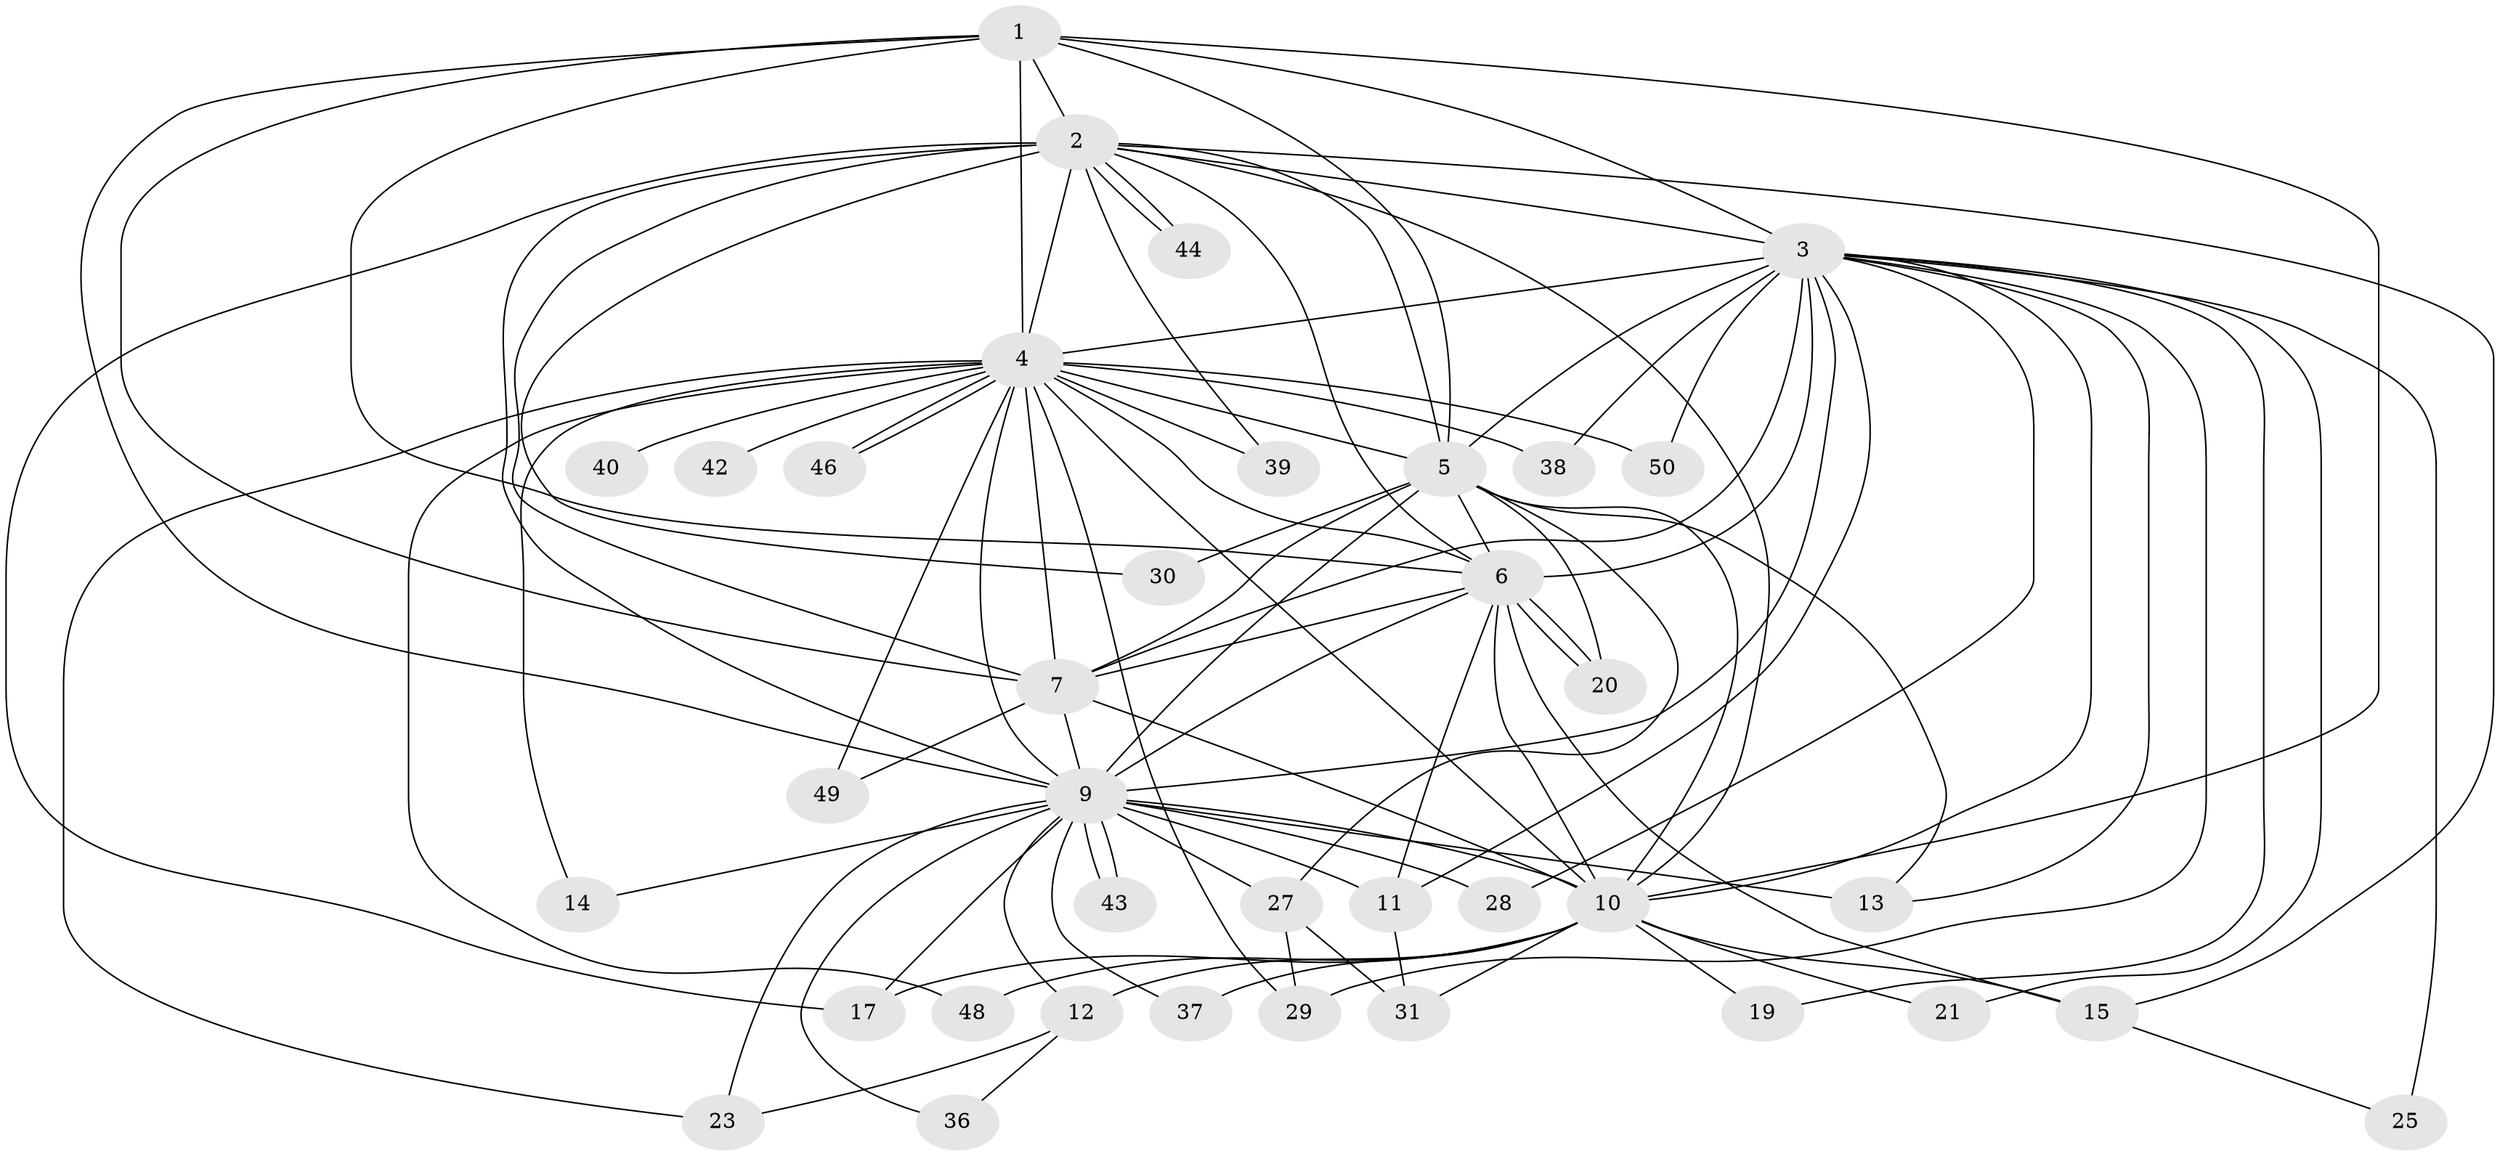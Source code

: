 // original degree distribution, {10: 0.018867924528301886, 16: 0.018867924528301886, 20: 0.03773584905660377, 15: 0.018867924528301886, 13: 0.03773584905660377, 11: 0.018867924528301886, 23: 0.018867924528301886, 18: 0.018867924528301886, 4: 0.09433962264150944, 2: 0.5849056603773585, 3: 0.1320754716981132}
// Generated by graph-tools (version 1.1) at 2025/41/03/06/25 10:41:32]
// undirected, 37 vertices, 98 edges
graph export_dot {
graph [start="1"]
  node [color=gray90,style=filled];
  1 [super="+45"];
  2 [super="+26"];
  3 [super="+51"];
  4 [super="+8"];
  5 [super="+18"];
  6;
  7 [super="+35"];
  9 [super="+16"];
  10 [super="+24"];
  11 [super="+47"];
  12;
  13 [super="+22"];
  14;
  15 [super="+32"];
  17 [super="+33"];
  19;
  20 [super="+34"];
  21;
  23 [super="+53"];
  25;
  27;
  28;
  29 [super="+52"];
  30;
  31 [super="+41"];
  36;
  37;
  38;
  39;
  40;
  42;
  43;
  44;
  46;
  48;
  49;
  50;
  1 -- 2;
  1 -- 3;
  1 -- 4 [weight=2];
  1 -- 5;
  1 -- 6;
  1 -- 7;
  1 -- 9;
  1 -- 10 [weight=2];
  2 -- 3;
  2 -- 4 [weight=3];
  2 -- 5;
  2 -- 6;
  2 -- 7;
  2 -- 9;
  2 -- 10;
  2 -- 15;
  2 -- 30;
  2 -- 39;
  2 -- 44;
  2 -- 44;
  2 -- 17;
  3 -- 4 [weight=2];
  3 -- 5 [weight=2];
  3 -- 6;
  3 -- 7 [weight=2];
  3 -- 9;
  3 -- 10;
  3 -- 11;
  3 -- 19;
  3 -- 21;
  3 -- 25;
  3 -- 28;
  3 -- 38;
  3 -- 50;
  3 -- 29;
  3 -- 13;
  4 -- 5 [weight=2];
  4 -- 6 [weight=2];
  4 -- 7 [weight=2];
  4 -- 9 [weight=2];
  4 -- 10 [weight=2];
  4 -- 23;
  4 -- 29;
  4 -- 38;
  4 -- 39;
  4 -- 42 [weight=2];
  4 -- 46;
  4 -- 46;
  4 -- 48;
  4 -- 49;
  4 -- 50;
  4 -- 40;
  4 -- 14;
  5 -- 6;
  5 -- 7;
  5 -- 9;
  5 -- 10 [weight=2];
  5 -- 13;
  5 -- 27;
  5 -- 30;
  5 -- 20;
  6 -- 7;
  6 -- 9;
  6 -- 10;
  6 -- 15;
  6 -- 20;
  6 -- 20;
  6 -- 11;
  7 -- 9;
  7 -- 10;
  7 -- 49;
  9 -- 10;
  9 -- 11;
  9 -- 12;
  9 -- 13 [weight=2];
  9 -- 14;
  9 -- 17;
  9 -- 27;
  9 -- 28;
  9 -- 36;
  9 -- 37;
  9 -- 43;
  9 -- 43;
  9 -- 23;
  10 -- 12;
  10 -- 17;
  10 -- 19;
  10 -- 21;
  10 -- 31;
  10 -- 48;
  10 -- 37;
  10 -- 15;
  11 -- 31;
  12 -- 23;
  12 -- 36;
  15 -- 25;
  27 -- 29;
  27 -- 31;
}
